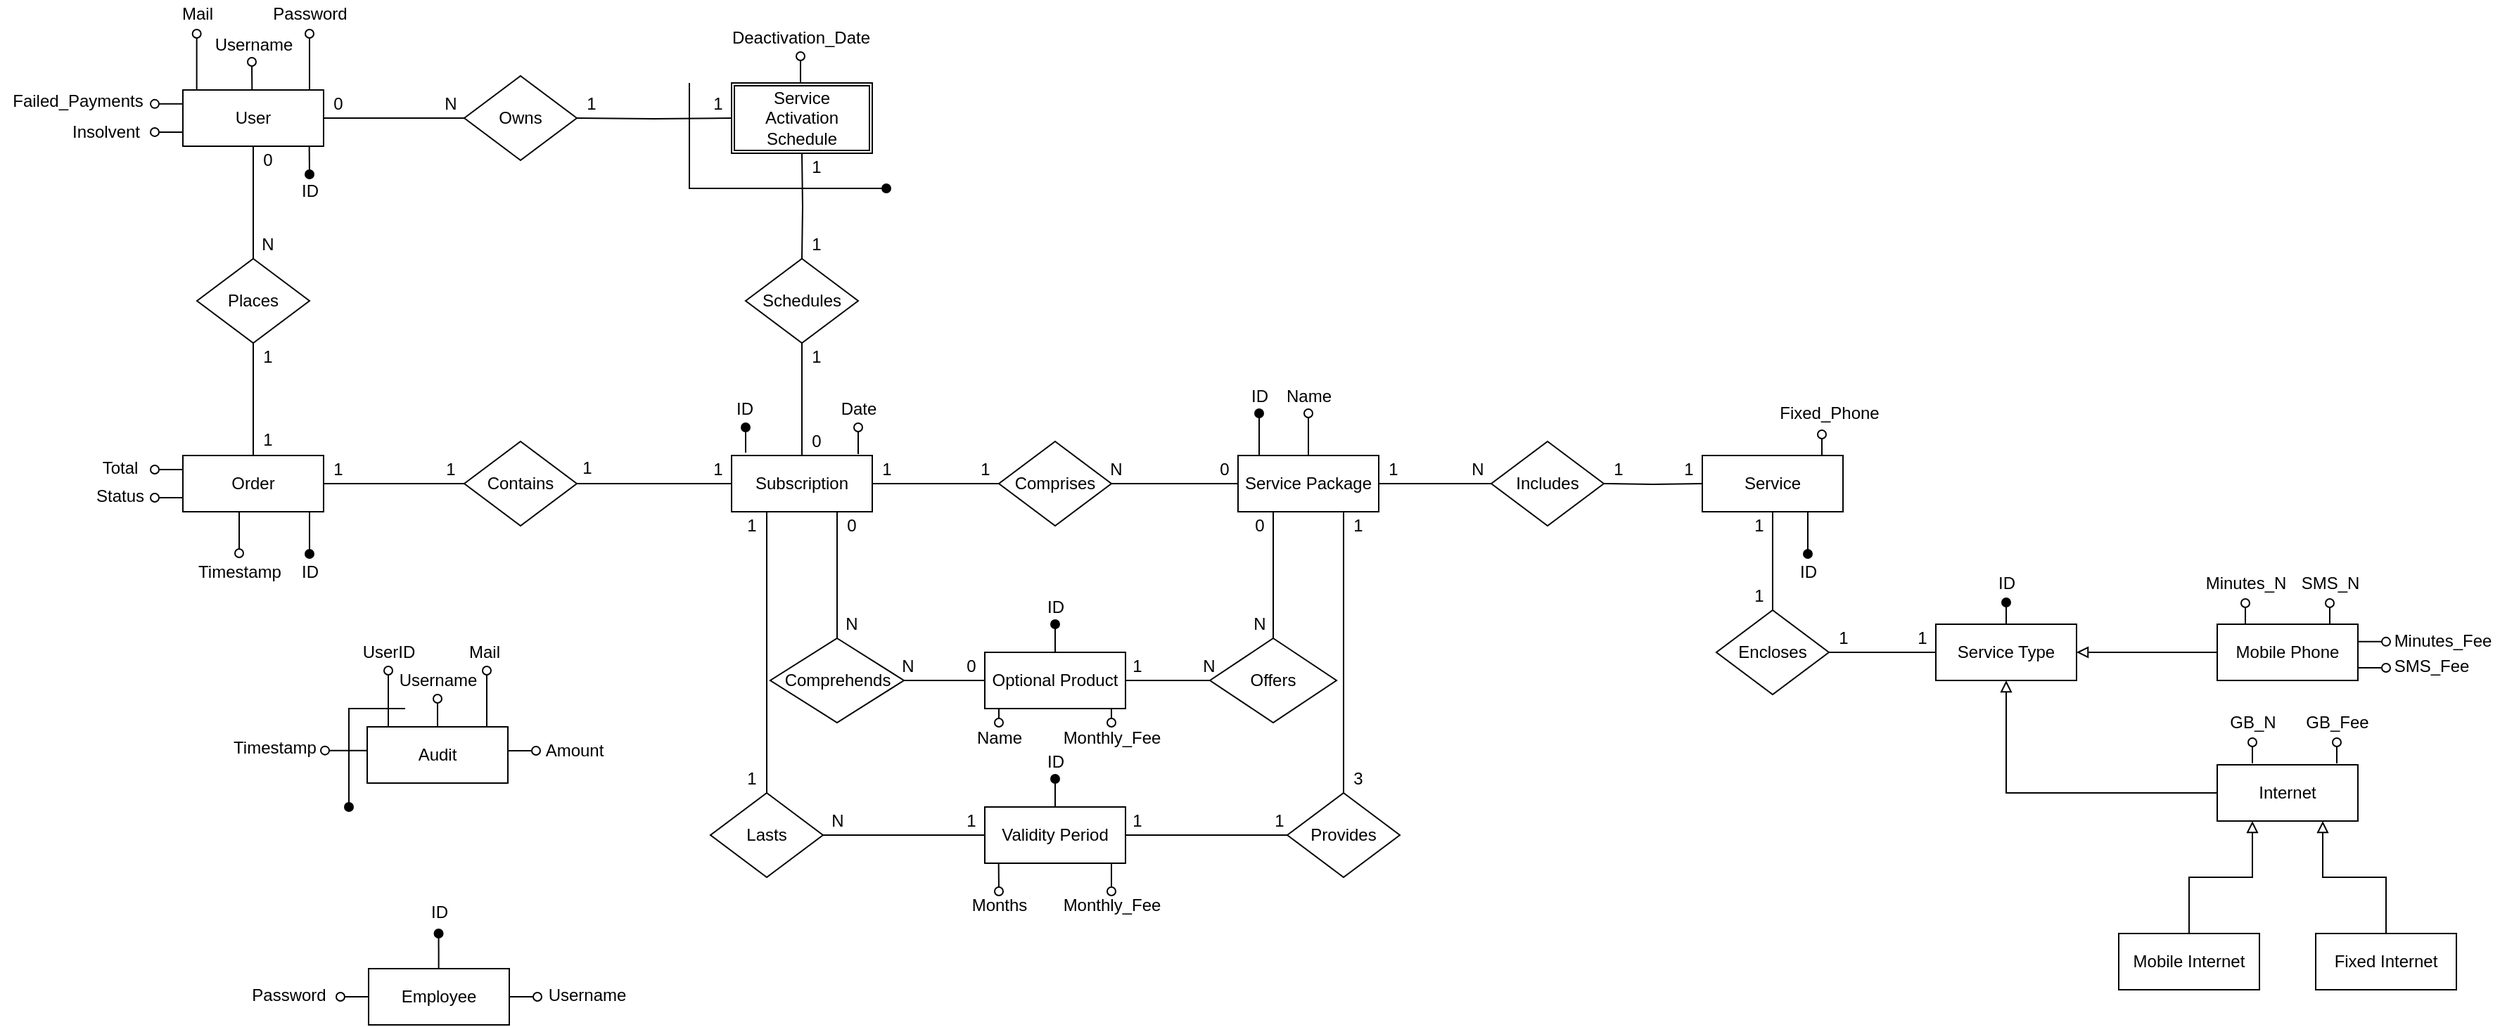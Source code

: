 <mxfile version="16.6.4" type="github">
  <diagram id="R2lEEEUBdFMjLlhIrx00" name="Page-1">
    <mxGraphModel dx="2087" dy="852" grid="1" gridSize="10" guides="1" tooltips="1" connect="1" arrows="1" fold="1" page="1" pageScale="1" pageWidth="1200" pageHeight="1600" math="0" shadow="0" extFonts="Permanent Marker^https://fonts.googleapis.com/css?family=Permanent+Marker">
      <root>
        <mxCell id="0" />
        <mxCell id="1" parent="0" />
        <mxCell id="CzM0XpDcJFoaD7P1eEA3-46" style="edgeStyle=orthogonalEdgeStyle;rounded=0;orthogonalLoop=1;jettySize=auto;html=1;exitX=0.75;exitY=1;exitDx=0;exitDy=0;entryX=0.5;entryY=0;entryDx=0;entryDy=0;startArrow=block;startFill=0;endArrow=none;endFill=0;strokeColor=default;" parent="1" source="c41p8q7sOi3APmtSQqrQ-16" target="CzM0XpDcJFoaD7P1eEA3-4" edge="1">
          <mxGeometry relative="1" as="geometry">
            <mxPoint x="963" y="920" as="sourcePoint" />
          </mxGeometry>
        </mxCell>
        <mxCell id="CzM0XpDcJFoaD7P1eEA3-47" style="edgeStyle=orthogonalEdgeStyle;rounded=0;orthogonalLoop=1;jettySize=auto;html=1;exitX=1;exitY=0.5;exitDx=0;exitDy=0;entryX=0;entryY=0.5;entryDx=0;entryDy=0;startArrow=block;startFill=0;endArrow=none;endFill=0;strokeColor=default;" parent="1" source="CzM0XpDcJFoaD7P1eEA3-1" target="CzM0XpDcJFoaD7P1eEA3-2" edge="1">
          <mxGeometry relative="1" as="geometry" />
        </mxCell>
        <mxCell id="CzM0XpDcJFoaD7P1eEA3-51" value="" style="edgeStyle=orthogonalEdgeStyle;rounded=0;orthogonalLoop=1;jettySize=auto;html=1;startArrow=none;startFill=0;endArrow=none;endFill=0;strokeColor=default;entryX=1;entryY=0.5;entryDx=0;entryDy=0;exitX=0;exitY=0.5;exitDx=0;exitDy=0;" parent="1" target="CzM0XpDcJFoaD7P1eEA3-50" edge="1">
          <mxGeometry relative="1" as="geometry">
            <mxPoint x="520" y="650" as="sourcePoint" />
          </mxGeometry>
        </mxCell>
        <mxCell id="CzM0XpDcJFoaD7P1eEA3-1" value="Service Type" style="whiteSpace=wrap;html=1;align=center;" parent="1" vertex="1">
          <mxGeometry x="686" y="750" width="100" height="40" as="geometry" />
        </mxCell>
        <mxCell id="CzM0XpDcJFoaD7P1eEA3-2" value="Mobile Phone" style="whiteSpace=wrap;html=1;align=center;" parent="1" vertex="1">
          <mxGeometry x="886" y="750" width="100" height="40" as="geometry" />
        </mxCell>
        <mxCell id="CzM0XpDcJFoaD7P1eEA3-4" value="Fixed Internet" style="whiteSpace=wrap;html=1;align=center;" parent="1" vertex="1">
          <mxGeometry x="956" y="970" width="100" height="40" as="geometry" />
        </mxCell>
        <mxCell id="CzM0XpDcJFoaD7P1eEA3-49" style="edgeStyle=orthogonalEdgeStyle;rounded=0;orthogonalLoop=1;jettySize=auto;html=1;exitX=0.5;exitY=0;exitDx=0;exitDy=0;entryX=0.25;entryY=1;entryDx=0;entryDy=0;startArrow=none;startFill=0;endArrow=block;endFill=0;strokeColor=default;" parent="1" source="CzM0XpDcJFoaD7P1eEA3-6" target="c41p8q7sOi3APmtSQqrQ-16" edge="1">
          <mxGeometry relative="1" as="geometry">
            <mxPoint x="913" y="930" as="targetPoint" />
          </mxGeometry>
        </mxCell>
        <mxCell id="CzM0XpDcJFoaD7P1eEA3-6" value="Mobile Internet" style="whiteSpace=wrap;html=1;align=center;" parent="1" vertex="1">
          <mxGeometry x="816" y="970" width="100" height="40" as="geometry" />
        </mxCell>
        <mxCell id="CzM0XpDcJFoaD7P1eEA3-54" value="" style="edgeStyle=orthogonalEdgeStyle;rounded=0;orthogonalLoop=1;jettySize=auto;html=1;startArrow=none;startFill=0;endArrow=none;endFill=0;strokeColor=default;exitX=0.25;exitY=1;exitDx=0;exitDy=0;" parent="1" source="CzM0XpDcJFoaD7P1eEA3-23" target="CzM0XpDcJFoaD7P1eEA3-53" edge="1">
          <mxGeometry relative="1" as="geometry" />
        </mxCell>
        <mxCell id="CzM0XpDcJFoaD7P1eEA3-56" value="" style="edgeStyle=orthogonalEdgeStyle;rounded=0;orthogonalLoop=1;jettySize=auto;html=1;startArrow=none;startFill=0;endArrow=none;endFill=0;strokeColor=default;exitX=0.75;exitY=1;exitDx=0;exitDy=0;entryX=0.5;entryY=0;entryDx=0;entryDy=0;" parent="1" source="CzM0XpDcJFoaD7P1eEA3-23" target="CzM0XpDcJFoaD7P1eEA3-57" edge="1">
          <mxGeometry relative="1" as="geometry">
            <mxPoint x="280" y="780" as="targetPoint" />
          </mxGeometry>
        </mxCell>
        <mxCell id="CzM0XpDcJFoaD7P1eEA3-68" value="" style="edgeStyle=orthogonalEdgeStyle;rounded=0;orthogonalLoop=1;jettySize=auto;html=1;startArrow=none;startFill=0;endArrow=none;endFill=0;strokeColor=default;" parent="1" source="CzM0XpDcJFoaD7P1eEA3-23" target="CzM0XpDcJFoaD7P1eEA3-67" edge="1">
          <mxGeometry relative="1" as="geometry" />
        </mxCell>
        <mxCell id="CzM0XpDcJFoaD7P1eEA3-23" value="Service Package" style="whiteSpace=wrap;html=1;align=center;" parent="1" vertex="1">
          <mxGeometry x="190" y="630" width="100" height="40" as="geometry" />
        </mxCell>
        <mxCell id="CzM0XpDcJFoaD7P1eEA3-60" value="" style="edgeStyle=orthogonalEdgeStyle;rounded=0;orthogonalLoop=1;jettySize=auto;html=1;startArrow=none;startFill=0;endArrow=none;endFill=0;strokeColor=default;" parent="1" source="CzM0XpDcJFoaD7P1eEA3-28" target="CzM0XpDcJFoaD7P1eEA3-59" edge="1">
          <mxGeometry relative="1" as="geometry" />
        </mxCell>
        <mxCell id="CzM0XpDcJFoaD7P1eEA3-28" value="Optional Product" style="whiteSpace=wrap;html=1;align=center;" parent="1" vertex="1">
          <mxGeometry x="10" y="770" width="100" height="40" as="geometry" />
        </mxCell>
        <mxCell id="CzM0XpDcJFoaD7P1eEA3-63" value="" style="edgeStyle=orthogonalEdgeStyle;rounded=0;orthogonalLoop=1;jettySize=auto;html=1;startArrow=none;startFill=0;endArrow=none;endFill=0;strokeColor=default;" parent="1" source="CzM0XpDcJFoaD7P1eEA3-29" target="CzM0XpDcJFoaD7P1eEA3-62" edge="1">
          <mxGeometry relative="1" as="geometry" />
        </mxCell>
        <mxCell id="CzM0XpDcJFoaD7P1eEA3-29" value="Validity Period" style="whiteSpace=wrap;html=1;align=center;" parent="1" vertex="1">
          <mxGeometry x="10" y="880" width="100" height="40" as="geometry" />
        </mxCell>
        <mxCell id="CzM0XpDcJFoaD7P1eEA3-71" value="" style="edgeStyle=orthogonalEdgeStyle;rounded=0;orthogonalLoop=1;jettySize=auto;html=1;startArrow=none;startFill=0;endArrow=none;endFill=0;strokeColor=default;" parent="1" source="CzM0XpDcJFoaD7P1eEA3-40" target="CzM0XpDcJFoaD7P1eEA3-70" edge="1">
          <mxGeometry relative="1" as="geometry" />
        </mxCell>
        <mxCell id="CzM0XpDcJFoaD7P1eEA3-40" value="Subscription" style="whiteSpace=wrap;html=1;align=center;" parent="1" vertex="1">
          <mxGeometry x="-170" y="630" width="100" height="40" as="geometry" />
        </mxCell>
        <mxCell id="CzM0XpDcJFoaD7P1eEA3-79" value="" style="edgeStyle=orthogonalEdgeStyle;rounded=0;orthogonalLoop=1;jettySize=auto;html=1;startArrow=none;startFill=0;endArrow=none;endFill=0;strokeColor=default;" parent="1" target="CzM0XpDcJFoaD7P1eEA3-78" edge="1">
          <mxGeometry relative="1" as="geometry">
            <mxPoint x="-170.0" y="390" as="sourcePoint" />
          </mxGeometry>
        </mxCell>
        <mxCell id="CzM0XpDcJFoaD7P1eEA3-83" value="" style="edgeStyle=orthogonalEdgeStyle;rounded=0;orthogonalLoop=1;jettySize=auto;html=1;startArrow=none;startFill=0;endArrow=none;endFill=0;strokeColor=default;" parent="1" target="CzM0XpDcJFoaD7P1eEA3-82" edge="1">
          <mxGeometry relative="1" as="geometry">
            <mxPoint x="-120.0" y="415" as="sourcePoint" />
          </mxGeometry>
        </mxCell>
        <mxCell id="CzM0XpDcJFoaD7P1eEA3-42" value="User" style="whiteSpace=wrap;html=1;align=center;" parent="1" vertex="1">
          <mxGeometry x="-560" y="370" width="100" height="40" as="geometry" />
        </mxCell>
        <mxCell id="CzM0XpDcJFoaD7P1eEA3-74" value="" style="edgeStyle=orthogonalEdgeStyle;rounded=0;orthogonalLoop=1;jettySize=auto;html=1;startArrow=none;startFill=0;endArrow=none;endFill=0;strokeColor=default;" parent="1" source="CzM0XpDcJFoaD7P1eEA3-43" target="CzM0XpDcJFoaD7P1eEA3-73" edge="1">
          <mxGeometry relative="1" as="geometry" />
        </mxCell>
        <mxCell id="CzM0XpDcJFoaD7P1eEA3-43" value="Order" style="whiteSpace=wrap;html=1;align=center;" parent="1" vertex="1">
          <mxGeometry x="-560" y="630" width="100" height="40" as="geometry" />
        </mxCell>
        <mxCell id="CzM0XpDcJFoaD7P1eEA3-44" value="Audit" style="whiteSpace=wrap;html=1;align=center;" parent="1" vertex="1">
          <mxGeometry x="-429" y="823" width="100" height="40" as="geometry" />
        </mxCell>
        <mxCell id="CzM0XpDcJFoaD7P1eEA3-45" value="Employee" style="whiteSpace=wrap;html=1;align=center;" parent="1" vertex="1">
          <mxGeometry x="-428" y="995" width="100" height="40" as="geometry" />
        </mxCell>
        <mxCell id="CzM0XpDcJFoaD7P1eEA3-52" value="" style="edgeStyle=orthogonalEdgeStyle;rounded=0;orthogonalLoop=1;jettySize=auto;html=1;startArrow=none;startFill=0;endArrow=none;endFill=0;strokeColor=default;" parent="1" source="CzM0XpDcJFoaD7P1eEA3-50" target="CzM0XpDcJFoaD7P1eEA3-23" edge="1">
          <mxGeometry relative="1" as="geometry" />
        </mxCell>
        <mxCell id="CzM0XpDcJFoaD7P1eEA3-50" value="Includes" style="rhombus;whiteSpace=wrap;html=1;" parent="1" vertex="1">
          <mxGeometry x="370" y="620" width="80" height="60" as="geometry" />
        </mxCell>
        <mxCell id="CzM0XpDcJFoaD7P1eEA3-55" value="" style="edgeStyle=orthogonalEdgeStyle;rounded=0;orthogonalLoop=1;jettySize=auto;html=1;startArrow=none;startFill=0;endArrow=none;endFill=0;strokeColor=default;" parent="1" source="CzM0XpDcJFoaD7P1eEA3-53" target="CzM0XpDcJFoaD7P1eEA3-28" edge="1">
          <mxGeometry relative="1" as="geometry" />
        </mxCell>
        <mxCell id="CzM0XpDcJFoaD7P1eEA3-53" value="Offers" style="rhombus;whiteSpace=wrap;html=1;" parent="1" vertex="1">
          <mxGeometry x="170" y="760" width="90" height="60" as="geometry" />
        </mxCell>
        <mxCell id="CzM0XpDcJFoaD7P1eEA3-58" value="" style="edgeStyle=orthogonalEdgeStyle;rounded=0;orthogonalLoop=1;jettySize=auto;html=1;startArrow=none;startFill=0;endArrow=none;endFill=0;strokeColor=default;" parent="1" source="CzM0XpDcJFoaD7P1eEA3-57" target="CzM0XpDcJFoaD7P1eEA3-29" edge="1">
          <mxGeometry relative="1" as="geometry" />
        </mxCell>
        <mxCell id="CzM0XpDcJFoaD7P1eEA3-57" value="Provides" style="rhombus;whiteSpace=wrap;html=1;" parent="1" vertex="1">
          <mxGeometry x="225" y="870" width="80" height="60" as="geometry" />
        </mxCell>
        <mxCell id="CzM0XpDcJFoaD7P1eEA3-61" value="" style="edgeStyle=orthogonalEdgeStyle;rounded=0;orthogonalLoop=1;jettySize=auto;html=1;startArrow=none;startFill=0;endArrow=none;endFill=0;strokeColor=default;entryX=0.75;entryY=1;entryDx=0;entryDy=0;" parent="1" source="CzM0XpDcJFoaD7P1eEA3-59" target="CzM0XpDcJFoaD7P1eEA3-40" edge="1">
          <mxGeometry relative="1" as="geometry" />
        </mxCell>
        <mxCell id="CzM0XpDcJFoaD7P1eEA3-59" value="Comprehends" style="rhombus;whiteSpace=wrap;html=1;" parent="1" vertex="1">
          <mxGeometry x="-142.5" y="760" width="95" height="60" as="geometry" />
        </mxCell>
        <mxCell id="CzM0XpDcJFoaD7P1eEA3-62" value="Lasts" style="rhombus;whiteSpace=wrap;html=1;" parent="1" vertex="1">
          <mxGeometry x="-185" y="870" width="80" height="60" as="geometry" />
        </mxCell>
        <mxCell id="CzM0XpDcJFoaD7P1eEA3-66" value="" style="edgeStyle=orthogonalEdgeStyle;rounded=0;orthogonalLoop=1;jettySize=auto;html=1;startArrow=none;startFill=0;endArrow=none;endFill=0;strokeColor=default;exitX=0.25;exitY=1;exitDx=0;exitDy=0;entryX=0.5;entryY=0;entryDx=0;entryDy=0;" parent="1" source="CzM0XpDcJFoaD7P1eEA3-40" target="CzM0XpDcJFoaD7P1eEA3-62" edge="1">
          <mxGeometry relative="1" as="geometry">
            <mxPoint x="-120.37" y="670" as="sourcePoint" />
            <mxPoint x="-80" y="830" as="targetPoint" />
          </mxGeometry>
        </mxCell>
        <mxCell id="CzM0XpDcJFoaD7P1eEA3-69" value="" style="edgeStyle=orthogonalEdgeStyle;rounded=0;orthogonalLoop=1;jettySize=auto;html=1;startArrow=none;startFill=0;endArrow=none;endFill=0;strokeColor=default;" parent="1" source="CzM0XpDcJFoaD7P1eEA3-67" target="CzM0XpDcJFoaD7P1eEA3-40" edge="1">
          <mxGeometry relative="1" as="geometry" />
        </mxCell>
        <mxCell id="CzM0XpDcJFoaD7P1eEA3-67" value="Comprises" style="rhombus;whiteSpace=wrap;html=1;" parent="1" vertex="1">
          <mxGeometry x="20" y="620" width="80" height="60" as="geometry" />
        </mxCell>
        <mxCell id="CzM0XpDcJFoaD7P1eEA3-72" value="" style="edgeStyle=orthogonalEdgeStyle;rounded=0;orthogonalLoop=1;jettySize=auto;html=1;startArrow=none;startFill=0;endArrow=none;endFill=0;strokeColor=default;" parent="1" source="CzM0XpDcJFoaD7P1eEA3-70" target="CzM0XpDcJFoaD7P1eEA3-43" edge="1">
          <mxGeometry relative="1" as="geometry" />
        </mxCell>
        <mxCell id="CzM0XpDcJFoaD7P1eEA3-70" value="Contains" style="rhombus;whiteSpace=wrap;html=1;" parent="1" vertex="1">
          <mxGeometry x="-360" y="620" width="80" height="60" as="geometry" />
        </mxCell>
        <mxCell id="CzM0XpDcJFoaD7P1eEA3-75" value="" style="edgeStyle=orthogonalEdgeStyle;rounded=0;orthogonalLoop=1;jettySize=auto;html=1;startArrow=none;startFill=0;endArrow=none;endFill=0;strokeColor=default;" parent="1" source="CzM0XpDcJFoaD7P1eEA3-73" target="CzM0XpDcJFoaD7P1eEA3-42" edge="1">
          <mxGeometry relative="1" as="geometry" />
        </mxCell>
        <mxCell id="CzM0XpDcJFoaD7P1eEA3-73" value="Places" style="rhombus;whiteSpace=wrap;html=1;" parent="1" vertex="1">
          <mxGeometry x="-550" y="490" width="80" height="60" as="geometry" />
        </mxCell>
        <mxCell id="CzM0XpDcJFoaD7P1eEA3-81" value="" style="edgeStyle=orthogonalEdgeStyle;rounded=0;orthogonalLoop=1;jettySize=auto;html=1;startArrow=none;startFill=0;endArrow=none;endFill=0;strokeColor=default;entryX=1;entryY=0.5;entryDx=0;entryDy=0;" parent="1" source="CzM0XpDcJFoaD7P1eEA3-78" target="CzM0XpDcJFoaD7P1eEA3-42" edge="1">
          <mxGeometry relative="1" as="geometry">
            <mxPoint x="-430" y="380" as="targetPoint" />
          </mxGeometry>
        </mxCell>
        <mxCell id="CzM0XpDcJFoaD7P1eEA3-78" value="Owns" style="rhombus;whiteSpace=wrap;html=1;" parent="1" vertex="1">
          <mxGeometry x="-360" y="360" width="80" height="60" as="geometry" />
        </mxCell>
        <mxCell id="CzM0XpDcJFoaD7P1eEA3-84" value="" style="edgeStyle=orthogonalEdgeStyle;rounded=0;orthogonalLoop=1;jettySize=auto;html=1;startArrow=none;startFill=0;endArrow=none;endFill=0;strokeColor=default;" parent="1" source="CzM0XpDcJFoaD7P1eEA3-82" target="CzM0XpDcJFoaD7P1eEA3-40" edge="1">
          <mxGeometry relative="1" as="geometry" />
        </mxCell>
        <mxCell id="CzM0XpDcJFoaD7P1eEA3-82" value="Schedules" style="rhombus;whiteSpace=wrap;html=1;" parent="1" vertex="1">
          <mxGeometry x="-160" y="490" width="80" height="60" as="geometry" />
        </mxCell>
        <mxCell id="c41p8q7sOi3APmtSQqrQ-1" value="" style="endArrow=oval;html=1;rounded=0;startArrow=none;startFill=0;endFill=1;" edge="1" parent="1">
          <mxGeometry width="50" height="50" relative="1" as="geometry">
            <mxPoint x="205" y="630" as="sourcePoint" />
            <mxPoint x="205" y="600" as="targetPoint" />
          </mxGeometry>
        </mxCell>
        <mxCell id="c41p8q7sOi3APmtSQqrQ-2" value="" style="endArrow=oval;html=1;rounded=0;startArrow=none;startFill=0;endFill=0;" edge="1" parent="1">
          <mxGeometry width="50" height="50" relative="1" as="geometry">
            <mxPoint x="240" y="630" as="sourcePoint" />
            <mxPoint x="240" y="600" as="targetPoint" />
          </mxGeometry>
        </mxCell>
        <mxCell id="c41p8q7sOi3APmtSQqrQ-3" value="ID" style="text;html=1;align=center;verticalAlign=middle;resizable=0;points=[];autosize=1;strokeColor=none;fillColor=none;" vertex="1" parent="1">
          <mxGeometry x="190" y="578" width="30" height="20" as="geometry" />
        </mxCell>
        <mxCell id="c41p8q7sOi3APmtSQqrQ-4" value="Name" style="text;html=1;align=center;verticalAlign=middle;resizable=0;points=[];autosize=1;strokeColor=none;fillColor=none;" vertex="1" parent="1">
          <mxGeometry x="215" y="578" width="50" height="20" as="geometry" />
        </mxCell>
        <mxCell id="c41p8q7sOi3APmtSQqrQ-5" value="1" style="text;html=1;align=center;verticalAlign=middle;resizable=0;points=[];autosize=1;strokeColor=none;fillColor=none;" vertex="1" parent="1">
          <mxGeometry x="290" y="630" width="20" height="20" as="geometry" />
        </mxCell>
        <mxCell id="c41p8q7sOi3APmtSQqrQ-6" value="N" style="text;html=1;align=center;verticalAlign=middle;resizable=0;points=[];autosize=1;strokeColor=none;fillColor=none;" vertex="1" parent="1">
          <mxGeometry x="350" y="630" width="20" height="20" as="geometry" />
        </mxCell>
        <mxCell id="c41p8q7sOi3APmtSQqrQ-7" value="" style="endArrow=oval;html=1;rounded=0;startArrow=none;startFill=0;endFill=0;" edge="1" parent="1">
          <mxGeometry width="50" height="50" relative="1" as="geometry">
            <mxPoint x="906" y="750" as="sourcePoint" />
            <mxPoint x="906" y="735" as="targetPoint" />
          </mxGeometry>
        </mxCell>
        <mxCell id="c41p8q7sOi3APmtSQqrQ-8" value="" style="endArrow=oval;html=1;rounded=0;startArrow=none;startFill=0;endFill=0;" edge="1" parent="1">
          <mxGeometry width="50" height="50" relative="1" as="geometry">
            <mxPoint x="966" y="750" as="sourcePoint" />
            <mxPoint x="966" y="735" as="targetPoint" />
          </mxGeometry>
        </mxCell>
        <mxCell id="c41p8q7sOi3APmtSQqrQ-9" value="Minutes_N" style="text;html=1;align=center;verticalAlign=middle;resizable=0;points=[];autosize=1;strokeColor=none;fillColor=none;" vertex="1" parent="1">
          <mxGeometry x="871" y="711" width="70" height="20" as="geometry" />
        </mxCell>
        <mxCell id="c41p8q7sOi3APmtSQqrQ-10" value="SMS_N" style="text;html=1;align=center;verticalAlign=middle;resizable=0;points=[];autosize=1;strokeColor=none;fillColor=none;" vertex="1" parent="1">
          <mxGeometry x="941" y="711" width="50" height="20" as="geometry" />
        </mxCell>
        <mxCell id="c41p8q7sOi3APmtSQqrQ-11" value="" style="endArrow=oval;html=1;rounded=0;startArrow=none;startFill=0;endFill=0;" edge="1" parent="1">
          <mxGeometry width="50" height="50" relative="1" as="geometry">
            <mxPoint x="986" y="762.43" as="sourcePoint" />
            <mxPoint x="1006" y="762.43" as="targetPoint" />
          </mxGeometry>
        </mxCell>
        <mxCell id="c41p8q7sOi3APmtSQqrQ-13" value="" style="endArrow=oval;html=1;rounded=0;startArrow=none;startFill=0;endFill=0;" edge="1" parent="1">
          <mxGeometry width="50" height="50" relative="1" as="geometry">
            <mxPoint x="986" y="781" as="sourcePoint" />
            <mxPoint x="1006" y="781" as="targetPoint" />
          </mxGeometry>
        </mxCell>
        <mxCell id="c41p8q7sOi3APmtSQqrQ-14" value="Minutes_Fee" style="text;html=1;align=center;verticalAlign=middle;resizable=0;points=[];autosize=1;strokeColor=none;fillColor=none;" vertex="1" parent="1">
          <mxGeometry x="1006" y="752" width="80" height="20" as="geometry" />
        </mxCell>
        <mxCell id="c41p8q7sOi3APmtSQqrQ-15" value="SMS_Fee" style="text;html=1;align=center;verticalAlign=middle;resizable=0;points=[];autosize=1;strokeColor=none;fillColor=none;" vertex="1" parent="1">
          <mxGeometry x="1003" y="770" width="70" height="20" as="geometry" />
        </mxCell>
        <mxCell id="c41p8q7sOi3APmtSQqrQ-16" value="Internet" style="whiteSpace=wrap;html=1;align=center;" vertex="1" parent="1">
          <mxGeometry x="886" y="850" width="100" height="40" as="geometry" />
        </mxCell>
        <mxCell id="c41p8q7sOi3APmtSQqrQ-17" style="edgeStyle=orthogonalEdgeStyle;rounded=0;orthogonalLoop=1;jettySize=auto;html=1;exitX=0.5;exitY=1;exitDx=0;exitDy=0;entryX=0;entryY=0.5;entryDx=0;entryDy=0;startArrow=block;startFill=0;endArrow=none;endFill=0;strokeColor=default;" edge="1" parent="1" source="CzM0XpDcJFoaD7P1eEA3-1" target="c41p8q7sOi3APmtSQqrQ-16">
          <mxGeometry relative="1" as="geometry">
            <mxPoint x="736" y="875" as="sourcePoint" />
            <mxPoint x="836" y="840" as="targetPoint" />
          </mxGeometry>
        </mxCell>
        <mxCell id="c41p8q7sOi3APmtSQqrQ-18" value="" style="endArrow=oval;html=1;rounded=0;startArrow=none;startFill=0;endFill=0;" edge="1" parent="1">
          <mxGeometry width="50" height="50" relative="1" as="geometry">
            <mxPoint x="911" y="849" as="sourcePoint" />
            <mxPoint x="911" y="834" as="targetPoint" />
          </mxGeometry>
        </mxCell>
        <mxCell id="c41p8q7sOi3APmtSQqrQ-19" value="" style="endArrow=oval;html=1;rounded=0;startArrow=none;startFill=0;endFill=0;" edge="1" parent="1">
          <mxGeometry width="50" height="50" relative="1" as="geometry">
            <mxPoint x="971" y="849" as="sourcePoint" />
            <mxPoint x="971" y="834" as="targetPoint" />
          </mxGeometry>
        </mxCell>
        <mxCell id="c41p8q7sOi3APmtSQqrQ-20" value="GB_N" style="text;html=1;align=center;verticalAlign=middle;resizable=0;points=[];autosize=1;strokeColor=none;fillColor=none;" vertex="1" parent="1">
          <mxGeometry x="886" y="810" width="50" height="20" as="geometry" />
        </mxCell>
        <mxCell id="c41p8q7sOi3APmtSQqrQ-21" value="GB_Fee" style="text;html=1;align=center;verticalAlign=middle;resizable=0;points=[];autosize=1;strokeColor=none;fillColor=none;" vertex="1" parent="1">
          <mxGeometry x="941" y="810" width="60" height="20" as="geometry" />
        </mxCell>
        <mxCell id="c41p8q7sOi3APmtSQqrQ-22" value="" style="endArrow=oval;html=1;rounded=0;startArrow=none;startFill=0;endFill=1;" edge="1" parent="1">
          <mxGeometry width="50" height="50" relative="1" as="geometry">
            <mxPoint x="736" y="749.5" as="sourcePoint" />
            <mxPoint x="736" y="734.5" as="targetPoint" />
          </mxGeometry>
        </mxCell>
        <mxCell id="c41p8q7sOi3APmtSQqrQ-23" value="ID" style="text;html=1;align=center;verticalAlign=middle;resizable=0;points=[];autosize=1;strokeColor=none;fillColor=none;" vertex="1" parent="1">
          <mxGeometry x="721" y="710.5" width="30" height="20" as="geometry" />
        </mxCell>
        <mxCell id="c41p8q7sOi3APmtSQqrQ-27" value="" style="edgeStyle=orthogonalEdgeStyle;rounded=0;orthogonalLoop=1;jettySize=auto;html=1;startArrow=none;startFill=0;endArrow=none;endFill=0;strokeColor=default;entryX=1;entryY=0.5;entryDx=0;entryDy=0;exitX=0;exitY=0.5;exitDx=0;exitDy=0;" edge="1" parent="1" target="c41p8q7sOi3APmtSQqrQ-29" source="CzM0XpDcJFoaD7P1eEA3-1">
          <mxGeometry relative="1" as="geometry">
            <mxPoint x="650" y="800" as="sourcePoint" />
          </mxGeometry>
        </mxCell>
        <mxCell id="c41p8q7sOi3APmtSQqrQ-28" value="" style="edgeStyle=orthogonalEdgeStyle;rounded=0;orthogonalLoop=1;jettySize=auto;html=1;startArrow=none;startFill=0;endArrow=none;endFill=0;strokeColor=default;entryX=0.5;entryY=1;entryDx=0;entryDy=0;" edge="1" parent="1" source="c41p8q7sOi3APmtSQqrQ-29">
          <mxGeometry relative="1" as="geometry">
            <mxPoint x="570" y="670" as="targetPoint" />
          </mxGeometry>
        </mxCell>
        <mxCell id="c41p8q7sOi3APmtSQqrQ-29" value="Encloses" style="rhombus;whiteSpace=wrap;html=1;" vertex="1" parent="1">
          <mxGeometry x="530" y="740" width="80" height="60" as="geometry" />
        </mxCell>
        <mxCell id="c41p8q7sOi3APmtSQqrQ-32" value="" style="endArrow=oval;html=1;rounded=0;startArrow=none;startFill=0;endFill=0;" edge="1" parent="1">
          <mxGeometry width="50" height="50" relative="1" as="geometry">
            <mxPoint x="605" y="630" as="sourcePoint" />
            <mxPoint x="605" y="615" as="targetPoint" />
          </mxGeometry>
        </mxCell>
        <mxCell id="c41p8q7sOi3APmtSQqrQ-33" value="Fixed_Phone" style="text;html=1;align=center;verticalAlign=middle;resizable=0;points=[];autosize=1;strokeColor=none;fillColor=none;" vertex="1" parent="1">
          <mxGeometry x="570" y="590" width="80" height="20" as="geometry" />
        </mxCell>
        <mxCell id="c41p8q7sOi3APmtSQqrQ-34" value="1" style="text;html=1;align=center;verticalAlign=middle;resizable=0;points=[];autosize=1;strokeColor=none;fillColor=none;" vertex="1" parent="1">
          <mxGeometry x="550" y="670" width="20" height="20" as="geometry" />
        </mxCell>
        <mxCell id="c41p8q7sOi3APmtSQqrQ-35" value="1" style="text;html=1;align=center;verticalAlign=middle;resizable=0;points=[];autosize=1;strokeColor=none;fillColor=none;" vertex="1" parent="1">
          <mxGeometry x="550" y="720" width="20" height="20" as="geometry" />
        </mxCell>
        <mxCell id="c41p8q7sOi3APmtSQqrQ-36" value="1" style="text;html=1;align=center;verticalAlign=middle;resizable=0;points=[];autosize=1;strokeColor=none;fillColor=none;" vertex="1" parent="1">
          <mxGeometry x="610" y="750" width="20" height="20" as="geometry" />
        </mxCell>
        <mxCell id="c41p8q7sOi3APmtSQqrQ-38" value="1" style="text;html=1;align=center;verticalAlign=middle;resizable=0;points=[];autosize=1;strokeColor=none;fillColor=none;" vertex="1" parent="1">
          <mxGeometry x="666" y="750" width="20" height="20" as="geometry" />
        </mxCell>
        <mxCell id="c41p8q7sOi3APmtSQqrQ-41" value="" style="endArrow=oval;html=1;rounded=0;startArrow=none;startFill=0;endFill=1;exitX=0.75;exitY=1;exitDx=0;exitDy=0;" edge="1" parent="1">
          <mxGeometry width="50" height="50" relative="1" as="geometry">
            <mxPoint x="595" y="670" as="sourcePoint" />
            <mxPoint x="595" y="700" as="targetPoint" />
            <Array as="points" />
          </mxGeometry>
        </mxCell>
        <mxCell id="c41p8q7sOi3APmtSQqrQ-42" value="Service" style="rounded=0;whiteSpace=wrap;html=1;labelBorderColor=none;" vertex="1" parent="1">
          <mxGeometry x="520" y="630" width="100" height="40" as="geometry" />
        </mxCell>
        <mxCell id="c41p8q7sOi3APmtSQqrQ-43" value="1" style="text;html=1;align=center;verticalAlign=middle;resizable=0;points=[];autosize=1;strokeColor=none;fillColor=none;" vertex="1" parent="1">
          <mxGeometry x="500" y="630" width="20" height="20" as="geometry" />
        </mxCell>
        <mxCell id="c41p8q7sOi3APmtSQqrQ-45" value="1" style="text;html=1;align=center;verticalAlign=middle;resizable=0;points=[];autosize=1;strokeColor=none;fillColor=none;" vertex="1" parent="1">
          <mxGeometry x="450" y="630" width="20" height="20" as="geometry" />
        </mxCell>
        <mxCell id="c41p8q7sOi3APmtSQqrQ-46" value="ID" style="text;html=1;align=center;verticalAlign=middle;resizable=0;points=[];autosize=1;strokeColor=none;fillColor=none;" vertex="1" parent="1">
          <mxGeometry x="580" y="703" width="30" height="20" as="geometry" />
        </mxCell>
        <mxCell id="c41p8q7sOi3APmtSQqrQ-47" value="1" style="text;html=1;align=center;verticalAlign=middle;resizable=0;points=[];autosize=1;strokeColor=none;fillColor=none;" vertex="1" parent="1">
          <mxGeometry x="265" y="670" width="20" height="20" as="geometry" />
        </mxCell>
        <mxCell id="c41p8q7sOi3APmtSQqrQ-48" value="3" style="text;html=1;align=center;verticalAlign=middle;resizable=0;points=[];autosize=1;strokeColor=none;fillColor=none;" vertex="1" parent="1">
          <mxGeometry x="265" y="850" width="20" height="20" as="geometry" />
        </mxCell>
        <mxCell id="c41p8q7sOi3APmtSQqrQ-49" value="" style="endArrow=oval;html=1;rounded=0;startArrow=none;startFill=0;endFill=0;exitX=0.75;exitY=1;exitDx=0;exitDy=0;" edge="1" parent="1">
          <mxGeometry width="50" height="50" relative="1" as="geometry">
            <mxPoint x="100" y="920" as="sourcePoint" />
            <mxPoint x="100" y="940" as="targetPoint" />
          </mxGeometry>
        </mxCell>
        <mxCell id="c41p8q7sOi3APmtSQqrQ-50" value="Months" style="text;html=1;align=center;verticalAlign=middle;resizable=0;points=[];autosize=1;strokeColor=none;fillColor=none;" vertex="1" parent="1">
          <mxGeometry x="-5" y="940" width="50" height="20" as="geometry" />
        </mxCell>
        <mxCell id="c41p8q7sOi3APmtSQqrQ-51" value="" style="endArrow=oval;html=1;rounded=0;startArrow=none;startFill=0;endFill=0;exitX=0.75;exitY=1;exitDx=0;exitDy=0;" edge="1" parent="1">
          <mxGeometry width="50" height="50" relative="1" as="geometry">
            <mxPoint x="19.83" y="920" as="sourcePoint" />
            <mxPoint x="20" y="940" as="targetPoint" />
          </mxGeometry>
        </mxCell>
        <mxCell id="c41p8q7sOi3APmtSQqrQ-52" value="Monthly_Fee" style="text;html=1;align=center;verticalAlign=middle;resizable=0;points=[];autosize=1;strokeColor=none;fillColor=none;" vertex="1" parent="1">
          <mxGeometry x="60" y="940" width="80" height="20" as="geometry" />
        </mxCell>
        <mxCell id="c41p8q7sOi3APmtSQqrQ-53" value="1" style="text;html=1;align=center;verticalAlign=middle;resizable=0;points=[];autosize=1;strokeColor=none;fillColor=none;" vertex="1" parent="1">
          <mxGeometry x="108" y="880" width="20" height="20" as="geometry" />
        </mxCell>
        <mxCell id="c41p8q7sOi3APmtSQqrQ-54" value="1" style="text;html=1;align=center;verticalAlign=middle;resizable=0;points=[];autosize=1;strokeColor=none;fillColor=none;" vertex="1" parent="1">
          <mxGeometry x="209" y="880" width="20" height="20" as="geometry" />
        </mxCell>
        <mxCell id="c41p8q7sOi3APmtSQqrQ-55" value="1" style="text;html=1;align=center;verticalAlign=middle;resizable=0;points=[];autosize=1;strokeColor=none;fillColor=none;" vertex="1" parent="1">
          <mxGeometry x="-166" y="670" width="20" height="20" as="geometry" />
        </mxCell>
        <mxCell id="c41p8q7sOi3APmtSQqrQ-56" value="1" style="text;html=1;align=center;verticalAlign=middle;resizable=0;points=[];autosize=1;strokeColor=none;fillColor=none;" vertex="1" parent="1">
          <mxGeometry x="-166" y="850" width="20" height="20" as="geometry" />
        </mxCell>
        <mxCell id="c41p8q7sOi3APmtSQqrQ-57" value="1" style="text;html=1;align=center;verticalAlign=middle;resizable=0;points=[];autosize=1;strokeColor=none;fillColor=none;" vertex="1" parent="1">
          <mxGeometry x="-10" y="880" width="20" height="20" as="geometry" />
        </mxCell>
        <mxCell id="c41p8q7sOi3APmtSQqrQ-59" value="N" style="text;html=1;align=center;verticalAlign=middle;resizable=0;points=[];autosize=1;strokeColor=none;fillColor=none;" vertex="1" parent="1">
          <mxGeometry x="-105" y="880" width="20" height="20" as="geometry" />
        </mxCell>
        <mxCell id="c41p8q7sOi3APmtSQqrQ-60" value="0" style="text;html=1;align=center;verticalAlign=middle;resizable=0;points=[];autosize=1;strokeColor=none;fillColor=none;" vertex="1" parent="1">
          <mxGeometry x="195" y="670" width="20" height="20" as="geometry" />
        </mxCell>
        <mxCell id="c41p8q7sOi3APmtSQqrQ-61" value="N" style="text;html=1;align=center;verticalAlign=middle;resizable=0;points=[];autosize=1;strokeColor=none;fillColor=none;" vertex="1" parent="1">
          <mxGeometry x="195" y="740" width="20" height="20" as="geometry" />
        </mxCell>
        <mxCell id="c41p8q7sOi3APmtSQqrQ-62" value="1" style="text;html=1;align=center;verticalAlign=middle;resizable=0;points=[];autosize=1;strokeColor=none;fillColor=none;" vertex="1" parent="1">
          <mxGeometry x="108" y="770" width="20" height="20" as="geometry" />
        </mxCell>
        <mxCell id="c41p8q7sOi3APmtSQqrQ-63" value="N" style="text;html=1;align=center;verticalAlign=middle;resizable=0;points=[];autosize=1;strokeColor=none;fillColor=none;" vertex="1" parent="1">
          <mxGeometry x="159" y="770" width="20" height="20" as="geometry" />
        </mxCell>
        <mxCell id="c41p8q7sOi3APmtSQqrQ-64" value="N" style="text;html=1;align=center;verticalAlign=middle;resizable=0;points=[];autosize=1;strokeColor=none;fillColor=none;" vertex="1" parent="1">
          <mxGeometry x="-95" y="740" width="20" height="20" as="geometry" />
        </mxCell>
        <mxCell id="c41p8q7sOi3APmtSQqrQ-65" value="0" style="text;html=1;align=center;verticalAlign=middle;resizable=0;points=[];autosize=1;strokeColor=none;fillColor=none;" vertex="1" parent="1">
          <mxGeometry x="-10" y="770" width="20" height="20" as="geometry" />
        </mxCell>
        <mxCell id="c41p8q7sOi3APmtSQqrQ-66" value="N" style="text;html=1;align=center;verticalAlign=middle;resizable=0;points=[];autosize=1;strokeColor=none;fillColor=none;" vertex="1" parent="1">
          <mxGeometry x="-55" y="770" width="20" height="20" as="geometry" />
        </mxCell>
        <mxCell id="c41p8q7sOi3APmtSQqrQ-67" value="0" style="text;html=1;align=center;verticalAlign=middle;resizable=0;points=[];autosize=1;strokeColor=none;fillColor=none;" vertex="1" parent="1">
          <mxGeometry x="-95" y="670" width="20" height="20" as="geometry" />
        </mxCell>
        <mxCell id="c41p8q7sOi3APmtSQqrQ-69" value="" style="endArrow=oval;html=1;rounded=0;startArrow=none;startFill=0;endFill=1;" edge="1" parent="1">
          <mxGeometry width="50" height="50" relative="1" as="geometry">
            <mxPoint x="60.0" y="880" as="sourcePoint" />
            <mxPoint x="60" y="860" as="targetPoint" />
          </mxGeometry>
        </mxCell>
        <mxCell id="c41p8q7sOi3APmtSQqrQ-70" value="ID" style="text;html=1;align=center;verticalAlign=middle;resizable=0;points=[];autosize=1;strokeColor=none;fillColor=none;" vertex="1" parent="1">
          <mxGeometry x="45" y="838" width="30" height="20" as="geometry" />
        </mxCell>
        <mxCell id="c41p8q7sOi3APmtSQqrQ-71" value="" style="endArrow=oval;html=1;rounded=0;startArrow=none;startFill=0;endFill=0;exitX=0.75;exitY=1;exitDx=0;exitDy=0;" edge="1" parent="1">
          <mxGeometry width="50" height="50" relative="1" as="geometry">
            <mxPoint x="100" y="810" as="sourcePoint" />
            <mxPoint x="100" y="820" as="targetPoint" />
          </mxGeometry>
        </mxCell>
        <mxCell id="c41p8q7sOi3APmtSQqrQ-72" value="Monthly_Fee" style="text;html=1;align=center;verticalAlign=middle;resizable=0;points=[];autosize=1;strokeColor=none;fillColor=none;" vertex="1" parent="1">
          <mxGeometry x="60" y="821" width="80" height="20" as="geometry" />
        </mxCell>
        <mxCell id="c41p8q7sOi3APmtSQqrQ-73" value="" style="endArrow=oval;html=1;rounded=0;startArrow=none;startFill=0;endFill=0;exitX=0.75;exitY=1;exitDx=0;exitDy=0;" edge="1" parent="1">
          <mxGeometry width="50" height="50" relative="1" as="geometry">
            <mxPoint x="20" y="810" as="sourcePoint" />
            <mxPoint x="20" y="820" as="targetPoint" />
          </mxGeometry>
        </mxCell>
        <mxCell id="c41p8q7sOi3APmtSQqrQ-74" value="Name" style="text;html=1;align=center;verticalAlign=middle;resizable=0;points=[];autosize=1;strokeColor=none;fillColor=none;" vertex="1" parent="1">
          <mxGeometry x="-5" y="821" width="50" height="20" as="geometry" />
        </mxCell>
        <mxCell id="c41p8q7sOi3APmtSQqrQ-78" value="" style="endArrow=oval;html=1;rounded=0;startArrow=none;startFill=0;endFill=1;" edge="1" parent="1">
          <mxGeometry width="50" height="50" relative="1" as="geometry">
            <mxPoint x="60.0" y="770" as="sourcePoint" />
            <mxPoint x="60" y="750" as="targetPoint" />
          </mxGeometry>
        </mxCell>
        <mxCell id="c41p8q7sOi3APmtSQqrQ-79" value="ID" style="text;html=1;align=center;verticalAlign=middle;resizable=0;points=[];autosize=1;strokeColor=none;fillColor=none;" vertex="1" parent="1">
          <mxGeometry x="45" y="728" width="30" height="20" as="geometry" />
        </mxCell>
        <mxCell id="c41p8q7sOi3APmtSQqrQ-80" value="1" style="text;html=1;align=center;verticalAlign=middle;resizable=0;points=[];autosize=1;strokeColor=none;fillColor=none;" vertex="1" parent="1">
          <mxGeometry x="-70" y="630" width="20" height="20" as="geometry" />
        </mxCell>
        <mxCell id="c41p8q7sOi3APmtSQqrQ-81" value="1" style="text;html=1;align=center;verticalAlign=middle;resizable=0;points=[];autosize=1;strokeColor=none;fillColor=none;" vertex="1" parent="1">
          <mxGeometry y="630" width="20" height="20" as="geometry" />
        </mxCell>
        <mxCell id="c41p8q7sOi3APmtSQqrQ-82" value="0" style="text;html=1;align=center;verticalAlign=middle;resizable=0;points=[];autosize=1;strokeColor=none;fillColor=none;" vertex="1" parent="1">
          <mxGeometry x="170" y="630" width="20" height="20" as="geometry" />
        </mxCell>
        <mxCell id="c41p8q7sOi3APmtSQqrQ-83" value="N" style="text;html=1;align=center;verticalAlign=middle;resizable=0;points=[];autosize=1;strokeColor=none;fillColor=none;" vertex="1" parent="1">
          <mxGeometry x="93" y="630" width="20" height="20" as="geometry" />
        </mxCell>
        <mxCell id="c41p8q7sOi3APmtSQqrQ-84" value="" style="endArrow=oval;html=1;rounded=0;startArrow=none;startFill=0;endFill=0;" edge="1" parent="1">
          <mxGeometry width="50" height="50" relative="1" as="geometry">
            <mxPoint x="-80" y="629" as="sourcePoint" />
            <mxPoint x="-80" y="610" as="targetPoint" />
          </mxGeometry>
        </mxCell>
        <mxCell id="c41p8q7sOi3APmtSQqrQ-85" value="Date" style="text;html=1;align=center;verticalAlign=middle;resizable=0;points=[];autosize=1;strokeColor=none;fillColor=none;" vertex="1" parent="1">
          <mxGeometry x="-100" y="587" width="40" height="20" as="geometry" />
        </mxCell>
        <mxCell id="c41p8q7sOi3APmtSQqrQ-86" value="" style="endArrow=oval;html=1;rounded=0;startArrow=none;startFill=0;endFill=1;" edge="1" parent="1">
          <mxGeometry width="50" height="50" relative="1" as="geometry">
            <mxPoint x="-470.0" y="670" as="sourcePoint" />
            <mxPoint x="-470" y="700" as="targetPoint" />
          </mxGeometry>
        </mxCell>
        <mxCell id="c41p8q7sOi3APmtSQqrQ-87" value="ID" style="text;html=1;align=center;verticalAlign=middle;resizable=0;points=[];autosize=1;strokeColor=none;fillColor=none;" vertex="1" parent="1">
          <mxGeometry x="-485" y="703" width="30" height="20" as="geometry" />
        </mxCell>
        <mxCell id="c41p8q7sOi3APmtSQqrQ-88" value="" style="endArrow=oval;html=1;rounded=0;startArrow=none;startFill=0;endFill=1;" edge="1" parent="1">
          <mxGeometry width="50" height="50" relative="1" as="geometry">
            <mxPoint x="-160" y="628" as="sourcePoint" />
            <mxPoint x="-160" y="610" as="targetPoint" />
          </mxGeometry>
        </mxCell>
        <mxCell id="c41p8q7sOi3APmtSQqrQ-89" value="ID" style="text;html=1;align=center;verticalAlign=middle;resizable=0;points=[];autosize=1;strokeColor=none;fillColor=none;" vertex="1" parent="1">
          <mxGeometry x="-176" y="587" width="30" height="20" as="geometry" />
        </mxCell>
        <mxCell id="c41p8q7sOi3APmtSQqrQ-90" value="" style="endArrow=oval;html=1;rounded=0;startArrow=none;startFill=0;endFill=0;" edge="1" parent="1">
          <mxGeometry width="50" height="50" relative="1" as="geometry">
            <mxPoint x="-520" y="670" as="sourcePoint" />
            <mxPoint x="-520" y="699.5" as="targetPoint" />
          </mxGeometry>
        </mxCell>
        <mxCell id="c41p8q7sOi3APmtSQqrQ-91" value="Timestamp" style="text;html=1;align=center;verticalAlign=middle;resizable=0;points=[];autosize=1;strokeColor=none;fillColor=none;" vertex="1" parent="1">
          <mxGeometry x="-555" y="703" width="70" height="20" as="geometry" />
        </mxCell>
        <mxCell id="c41p8q7sOi3APmtSQqrQ-92" value="" style="endArrow=oval;html=1;rounded=0;startArrow=none;startFill=0;endFill=0;" edge="1" parent="1">
          <mxGeometry width="50" height="50" relative="1" as="geometry">
            <mxPoint x="-560" y="660" as="sourcePoint" />
            <mxPoint x="-580" y="660" as="targetPoint" />
          </mxGeometry>
        </mxCell>
        <mxCell id="c41p8q7sOi3APmtSQqrQ-93" value="Status" style="text;html=1;align=center;verticalAlign=middle;resizable=0;points=[];autosize=1;strokeColor=none;fillColor=none;" vertex="1" parent="1">
          <mxGeometry x="-630" y="649" width="50" height="20" as="geometry" />
        </mxCell>
        <mxCell id="c41p8q7sOi3APmtSQqrQ-94" value="" style="endArrow=oval;html=1;rounded=0;startArrow=none;startFill=0;endFill=0;" edge="1" parent="1">
          <mxGeometry width="50" height="50" relative="1" as="geometry">
            <mxPoint x="-560" y="399.96" as="sourcePoint" />
            <mxPoint x="-580" y="399.96" as="targetPoint" />
          </mxGeometry>
        </mxCell>
        <mxCell id="c41p8q7sOi3APmtSQqrQ-95" value="Insolvent" style="text;html=1;align=center;verticalAlign=middle;resizable=0;points=[];autosize=1;strokeColor=none;fillColor=none;" vertex="1" parent="1">
          <mxGeometry x="-645" y="390" width="60" height="20" as="geometry" />
        </mxCell>
        <mxCell id="c41p8q7sOi3APmtSQqrQ-96" value="1" style="text;html=1;align=center;verticalAlign=middle;resizable=0;points=[];autosize=1;strokeColor=none;fillColor=none;" vertex="1" parent="1">
          <mxGeometry x="-460" y="630" width="20" height="20" as="geometry" />
        </mxCell>
        <mxCell id="c41p8q7sOi3APmtSQqrQ-98" value="1" style="text;html=1;align=center;verticalAlign=middle;resizable=0;points=[];autosize=1;strokeColor=none;fillColor=none;" vertex="1" parent="1">
          <mxGeometry x="-380" y="630" width="20" height="20" as="geometry" />
        </mxCell>
        <mxCell id="c41p8q7sOi3APmtSQqrQ-99" value="1" style="text;html=1;align=center;verticalAlign=middle;resizable=0;points=[];autosize=1;strokeColor=none;fillColor=none;" vertex="1" parent="1">
          <mxGeometry x="-283" y="629" width="20" height="20" as="geometry" />
        </mxCell>
        <mxCell id="c41p8q7sOi3APmtSQqrQ-100" value="1" style="text;html=1;align=center;verticalAlign=middle;resizable=0;points=[];autosize=1;strokeColor=none;fillColor=none;" vertex="1" parent="1">
          <mxGeometry x="-190" y="630" width="20" height="20" as="geometry" />
        </mxCell>
        <mxCell id="c41p8q7sOi3APmtSQqrQ-102" value="" style="endArrow=oval;html=1;rounded=0;startArrow=none;startFill=0;endFill=0;" edge="1" parent="1">
          <mxGeometry width="50" height="50" relative="1" as="geometry">
            <mxPoint x="-560" y="640" as="sourcePoint" />
            <mxPoint x="-580" y="640" as="targetPoint" />
          </mxGeometry>
        </mxCell>
        <mxCell id="c41p8q7sOi3APmtSQqrQ-103" value="Total" style="text;html=1;align=center;verticalAlign=middle;resizable=0;points=[];autosize=1;strokeColor=none;fillColor=none;" vertex="1" parent="1">
          <mxGeometry x="-625" y="629" width="40" height="20" as="geometry" />
        </mxCell>
        <mxCell id="c41p8q7sOi3APmtSQqrQ-104" value="0" style="text;html=1;align=center;verticalAlign=middle;resizable=0;points=[];autosize=1;strokeColor=none;fillColor=none;" vertex="1" parent="1">
          <mxGeometry x="-120" y="610" width="20" height="20" as="geometry" />
        </mxCell>
        <mxCell id="c41p8q7sOi3APmtSQqrQ-105" value="1" style="text;html=1;align=center;verticalAlign=middle;resizable=0;points=[];autosize=1;strokeColor=none;fillColor=none;" vertex="1" parent="1">
          <mxGeometry x="-120" y="550" width="20" height="20" as="geometry" />
        </mxCell>
        <mxCell id="c41p8q7sOi3APmtSQqrQ-111" value="1" style="text;html=1;align=center;verticalAlign=middle;resizable=0;points=[];autosize=1;strokeColor=none;fillColor=none;" vertex="1" parent="1">
          <mxGeometry x="-120" y="470" width="20" height="20" as="geometry" />
        </mxCell>
        <mxCell id="c41p8q7sOi3APmtSQqrQ-112" value="1" style="text;html=1;align=center;verticalAlign=middle;resizable=0;points=[];autosize=1;strokeColor=none;fillColor=none;" vertex="1" parent="1">
          <mxGeometry x="-120" y="415" width="20" height="20" as="geometry" />
        </mxCell>
        <mxCell id="c41p8q7sOi3APmtSQqrQ-113" value="0" style="text;html=1;align=center;verticalAlign=middle;resizable=0;points=[];autosize=1;strokeColor=none;fillColor=none;" vertex="1" parent="1">
          <mxGeometry x="-510" y="410" width="20" height="20" as="geometry" />
        </mxCell>
        <mxCell id="c41p8q7sOi3APmtSQqrQ-115" value="N" style="text;html=1;align=center;verticalAlign=middle;resizable=0;points=[];autosize=1;strokeColor=none;fillColor=none;" vertex="1" parent="1">
          <mxGeometry x="-510" y="470" width="20" height="20" as="geometry" />
        </mxCell>
        <mxCell id="c41p8q7sOi3APmtSQqrQ-116" value="1" style="text;html=1;align=center;verticalAlign=middle;resizable=0;points=[];autosize=1;strokeColor=none;fillColor=none;" vertex="1" parent="1">
          <mxGeometry x="-510" y="609" width="20" height="20" as="geometry" />
        </mxCell>
        <mxCell id="c41p8q7sOi3APmtSQqrQ-117" value="1" style="text;html=1;align=center;verticalAlign=middle;resizable=0;points=[];autosize=1;strokeColor=none;fillColor=none;" vertex="1" parent="1">
          <mxGeometry x="-510" y="550" width="20" height="20" as="geometry" />
        </mxCell>
        <mxCell id="c41p8q7sOi3APmtSQqrQ-118" value="0" style="text;html=1;align=center;verticalAlign=middle;resizable=0;points=[];autosize=1;strokeColor=none;fillColor=none;" vertex="1" parent="1">
          <mxGeometry x="-460" y="370" width="20" height="20" as="geometry" />
        </mxCell>
        <mxCell id="c41p8q7sOi3APmtSQqrQ-119" value="N" style="text;html=1;align=center;verticalAlign=middle;resizable=0;points=[];autosize=1;strokeColor=none;fillColor=none;" vertex="1" parent="1">
          <mxGeometry x="-380" y="370" width="20" height="20" as="geometry" />
        </mxCell>
        <mxCell id="c41p8q7sOi3APmtSQqrQ-120" value="1" style="text;html=1;align=center;verticalAlign=middle;resizable=0;points=[];autosize=1;strokeColor=none;fillColor=none;" vertex="1" parent="1">
          <mxGeometry x="-190" y="370" width="20" height="20" as="geometry" />
        </mxCell>
        <mxCell id="c41p8q7sOi3APmtSQqrQ-121" value="1" style="text;html=1;align=center;verticalAlign=middle;resizable=0;points=[];autosize=1;strokeColor=none;fillColor=none;" vertex="1" parent="1">
          <mxGeometry x="-280" y="370" width="20" height="20" as="geometry" />
        </mxCell>
        <mxCell id="c41p8q7sOi3APmtSQqrQ-123" value="" style="endArrow=oval;html=1;rounded=0;startArrow=none;startFill=0;endFill=0;" edge="1" parent="1">
          <mxGeometry width="50" height="50" relative="1" as="geometry">
            <mxPoint x="-121.0" y="365" as="sourcePoint" />
            <mxPoint x="-121.0" y="346" as="targetPoint" />
          </mxGeometry>
        </mxCell>
        <mxCell id="c41p8q7sOi3APmtSQqrQ-124" value="Deactivation_Date" style="text;html=1;align=center;verticalAlign=middle;resizable=0;points=[];autosize=1;strokeColor=none;fillColor=none;" vertex="1" parent="1">
          <mxGeometry x="-176" y="323" width="110" height="20" as="geometry" />
        </mxCell>
        <mxCell id="c41p8q7sOi3APmtSQqrQ-125" value="" style="endArrow=none;html=1;rounded=0;startArrow=oval;startFill=1;" edge="1" parent="1">
          <mxGeometry width="50" height="50" relative="1" as="geometry">
            <mxPoint x="-60" y="440" as="sourcePoint" />
            <mxPoint x="-200" y="365" as="targetPoint" />
            <Array as="points">
              <mxPoint x="-200" y="440" />
            </Array>
          </mxGeometry>
        </mxCell>
        <mxCell id="c41p8q7sOi3APmtSQqrQ-126" value="Service Activation Schedule" style="shape=ext;double=1;rounded=0;whiteSpace=wrap;html=1;labelBorderColor=none;" vertex="1" parent="1">
          <mxGeometry x="-170" y="365" width="100" height="50" as="geometry" />
        </mxCell>
        <mxCell id="c41p8q7sOi3APmtSQqrQ-127" value="" style="endArrow=oval;html=1;rounded=0;startArrow=none;startFill=0;endFill=0;" edge="1" parent="1">
          <mxGeometry width="50" height="50" relative="1" as="geometry">
            <mxPoint x="-470" y="370" as="sourcePoint" />
            <mxPoint x="-470" y="330" as="targetPoint" />
          </mxGeometry>
        </mxCell>
        <mxCell id="c41p8q7sOi3APmtSQqrQ-128" value="Password" style="text;html=1;align=center;verticalAlign=middle;resizable=0;points=[];autosize=1;strokeColor=none;fillColor=none;" vertex="1" parent="1">
          <mxGeometry x="-505" y="306" width="70" height="20" as="geometry" />
        </mxCell>
        <mxCell id="c41p8q7sOi3APmtSQqrQ-129" value="Username" style="text;html=1;align=center;verticalAlign=middle;resizable=0;points=[];autosize=1;strokeColor=none;fillColor=none;" vertex="1" parent="1">
          <mxGeometry x="-545" y="328" width="70" height="20" as="geometry" />
        </mxCell>
        <mxCell id="c41p8q7sOi3APmtSQqrQ-130" value="" style="endArrow=oval;html=1;rounded=0;startArrow=none;startFill=0;endFill=0;" edge="1" parent="1">
          <mxGeometry width="50" height="50" relative="1" as="geometry">
            <mxPoint x="-510.83" y="370" as="sourcePoint" />
            <mxPoint x="-511" y="350" as="targetPoint" />
          </mxGeometry>
        </mxCell>
        <mxCell id="c41p8q7sOi3APmtSQqrQ-131" value="Mail" style="text;html=1;align=center;verticalAlign=middle;resizable=0;points=[];autosize=1;strokeColor=none;fillColor=none;" vertex="1" parent="1">
          <mxGeometry x="-570" y="306" width="40" height="20" as="geometry" />
        </mxCell>
        <mxCell id="c41p8q7sOi3APmtSQqrQ-132" value="" style="endArrow=oval;html=1;rounded=0;startArrow=none;startFill=0;endFill=0;" edge="1" parent="1">
          <mxGeometry width="50" height="50" relative="1" as="geometry">
            <mxPoint x="-550.17" y="370" as="sourcePoint" />
            <mxPoint x="-550.17" y="330" as="targetPoint" />
          </mxGeometry>
        </mxCell>
        <mxCell id="c41p8q7sOi3APmtSQqrQ-133" value="" style="endArrow=oval;html=1;rounded=0;startArrow=none;startFill=0;endFill=1;" edge="1" parent="1">
          <mxGeometry width="50" height="50" relative="1" as="geometry">
            <mxPoint x="-470.17" y="410" as="sourcePoint" />
            <mxPoint x="-470" y="430" as="targetPoint" />
          </mxGeometry>
        </mxCell>
        <mxCell id="c41p8q7sOi3APmtSQqrQ-134" value="ID" style="text;html=1;align=center;verticalAlign=middle;resizable=0;points=[];autosize=1;strokeColor=none;fillColor=none;" vertex="1" parent="1">
          <mxGeometry x="-485" y="432" width="30" height="20" as="geometry" />
        </mxCell>
        <mxCell id="c41p8q7sOi3APmtSQqrQ-135" value="" style="endArrow=oval;html=1;rounded=0;startArrow=none;startFill=0;endFill=0;" edge="1" parent="1">
          <mxGeometry width="50" height="50" relative="1" as="geometry">
            <mxPoint x="-560" y="379.92" as="sourcePoint" />
            <mxPoint x="-580" y="379.92" as="targetPoint" />
          </mxGeometry>
        </mxCell>
        <mxCell id="c41p8q7sOi3APmtSQqrQ-136" value="Failed_Payments" style="text;html=1;align=center;verticalAlign=middle;resizable=0;points=[];autosize=1;strokeColor=none;fillColor=none;" vertex="1" parent="1">
          <mxGeometry x="-690" y="368" width="110" height="20" as="geometry" />
        </mxCell>
        <mxCell id="c41p8q7sOi3APmtSQqrQ-148" value="Username" style="text;html=1;align=center;verticalAlign=middle;resizable=0;points=[];autosize=1;strokeColor=none;fillColor=none;" vertex="1" parent="1">
          <mxGeometry x="-414" y="780" width="70" height="20" as="geometry" />
        </mxCell>
        <mxCell id="c41p8q7sOi3APmtSQqrQ-149" value="" style="endArrow=oval;html=1;rounded=0;startArrow=none;startFill=0;endFill=0;" edge="1" parent="1">
          <mxGeometry width="50" height="50" relative="1" as="geometry">
            <mxPoint x="-379" y="823" as="sourcePoint" />
            <mxPoint x="-379" y="803" as="targetPoint" />
          </mxGeometry>
        </mxCell>
        <mxCell id="c41p8q7sOi3APmtSQqrQ-150" value="UserID" style="text;html=1;align=center;verticalAlign=middle;resizable=0;points=[];autosize=1;strokeColor=none;fillColor=none;" vertex="1" parent="1">
          <mxGeometry x="-439" y="760" width="50" height="20" as="geometry" />
        </mxCell>
        <mxCell id="c41p8q7sOi3APmtSQqrQ-151" value="" style="endArrow=oval;html=1;rounded=0;startArrow=none;startFill=0;endFill=0;" edge="1" parent="1">
          <mxGeometry width="50" height="50" relative="1" as="geometry">
            <mxPoint x="-414" y="823" as="sourcePoint" />
            <mxPoint x="-414" y="783" as="targetPoint" />
          </mxGeometry>
        </mxCell>
        <mxCell id="c41p8q7sOi3APmtSQqrQ-153" value="" style="endArrow=oval;html=1;rounded=0;startArrow=none;startFill=0;endFill=0;" edge="1" parent="1">
          <mxGeometry width="50" height="50" relative="1" as="geometry">
            <mxPoint x="-344.0" y="823" as="sourcePoint" />
            <mxPoint x="-344.0" y="783" as="targetPoint" />
          </mxGeometry>
        </mxCell>
        <mxCell id="c41p8q7sOi3APmtSQqrQ-154" value="Mail" style="text;html=1;align=center;verticalAlign=middle;resizable=0;points=[];autosize=1;strokeColor=none;fillColor=none;" vertex="1" parent="1">
          <mxGeometry x="-366" y="760" width="40" height="20" as="geometry" />
        </mxCell>
        <mxCell id="c41p8q7sOi3APmtSQqrQ-155" value="" style="endArrow=oval;html=1;rounded=0;startArrow=none;startFill=0;endFill=0;" edge="1" parent="1">
          <mxGeometry width="50" height="50" relative="1" as="geometry">
            <mxPoint x="-329" y="840" as="sourcePoint" />
            <mxPoint x="-309" y="840" as="targetPoint" />
          </mxGeometry>
        </mxCell>
        <mxCell id="c41p8q7sOi3APmtSQqrQ-156" value="Amount" style="text;html=1;align=center;verticalAlign=middle;resizable=0;points=[];autosize=1;strokeColor=none;fillColor=none;" vertex="1" parent="1">
          <mxGeometry x="-312" y="830" width="60" height="20" as="geometry" />
        </mxCell>
        <mxCell id="c41p8q7sOi3APmtSQqrQ-157" value="" style="endArrow=oval;html=1;rounded=0;startArrow=none;startFill=0;endFill=0;" edge="1" parent="1">
          <mxGeometry width="50" height="50" relative="1" as="geometry">
            <mxPoint x="-429" y="839.83" as="sourcePoint" />
            <mxPoint x="-459" y="839.83" as="targetPoint" />
          </mxGeometry>
        </mxCell>
        <mxCell id="c41p8q7sOi3APmtSQqrQ-158" value="Timestamp" style="text;html=1;align=center;verticalAlign=middle;resizable=0;points=[];autosize=1;strokeColor=none;fillColor=none;" vertex="1" parent="1">
          <mxGeometry x="-530" y="828" width="70" height="20" as="geometry" />
        </mxCell>
        <mxCell id="c41p8q7sOi3APmtSQqrQ-159" value="" style="endArrow=none;html=1;rounded=0;startArrow=oval;startFill=1;" edge="1" parent="1">
          <mxGeometry width="50" height="50" relative="1" as="geometry">
            <mxPoint x="-442" y="880" as="sourcePoint" />
            <mxPoint x="-402" y="810" as="targetPoint" />
            <Array as="points">
              <mxPoint x="-442" y="810" />
            </Array>
          </mxGeometry>
        </mxCell>
        <mxCell id="c41p8q7sOi3APmtSQqrQ-160" value="" style="endArrow=oval;html=1;rounded=0;startArrow=none;startFill=0;endFill=1;" edge="1" parent="1">
          <mxGeometry width="50" height="50" relative="1" as="geometry">
            <mxPoint x="-378.17" y="995" as="sourcePoint" />
            <mxPoint x="-378.22" y="970" as="targetPoint" />
          </mxGeometry>
        </mxCell>
        <mxCell id="c41p8q7sOi3APmtSQqrQ-161" value="ID" style="text;html=1;align=center;verticalAlign=middle;resizable=0;points=[];autosize=1;strokeColor=none;fillColor=none;" vertex="1" parent="1">
          <mxGeometry x="-393" y="945" width="30" height="20" as="geometry" />
        </mxCell>
        <mxCell id="c41p8q7sOi3APmtSQqrQ-162" value="" style="endArrow=oval;html=1;rounded=0;startArrow=none;startFill=0;endFill=0;exitX=0.75;exitY=1;exitDx=0;exitDy=0;" edge="1" parent="1">
          <mxGeometry width="50" height="50" relative="1" as="geometry">
            <mxPoint x="-428.44" y="1015" as="sourcePoint" />
            <mxPoint x="-448" y="1015" as="targetPoint" />
          </mxGeometry>
        </mxCell>
        <mxCell id="c41p8q7sOi3APmtSQqrQ-163" value="Username" style="text;html=1;align=center;verticalAlign=middle;resizable=0;points=[];autosize=1;strokeColor=none;fillColor=none;" vertex="1" parent="1">
          <mxGeometry x="-308" y="1004" width="70" height="20" as="geometry" />
        </mxCell>
        <mxCell id="c41p8q7sOi3APmtSQqrQ-165" value="" style="endArrow=oval;html=1;rounded=0;startArrow=none;startFill=0;endFill=0;" edge="1" parent="1">
          <mxGeometry width="50" height="50" relative="1" as="geometry">
            <mxPoint x="-328" y="1015" as="sourcePoint" />
            <mxPoint x="-308" y="1015" as="targetPoint" />
          </mxGeometry>
        </mxCell>
        <mxCell id="c41p8q7sOi3APmtSQqrQ-166" value="Password" style="text;html=1;align=center;verticalAlign=middle;resizable=0;points=[];autosize=1;strokeColor=none;fillColor=none;" vertex="1" parent="1">
          <mxGeometry x="-520" y="1004" width="70" height="20" as="geometry" />
        </mxCell>
      </root>
    </mxGraphModel>
  </diagram>
</mxfile>

